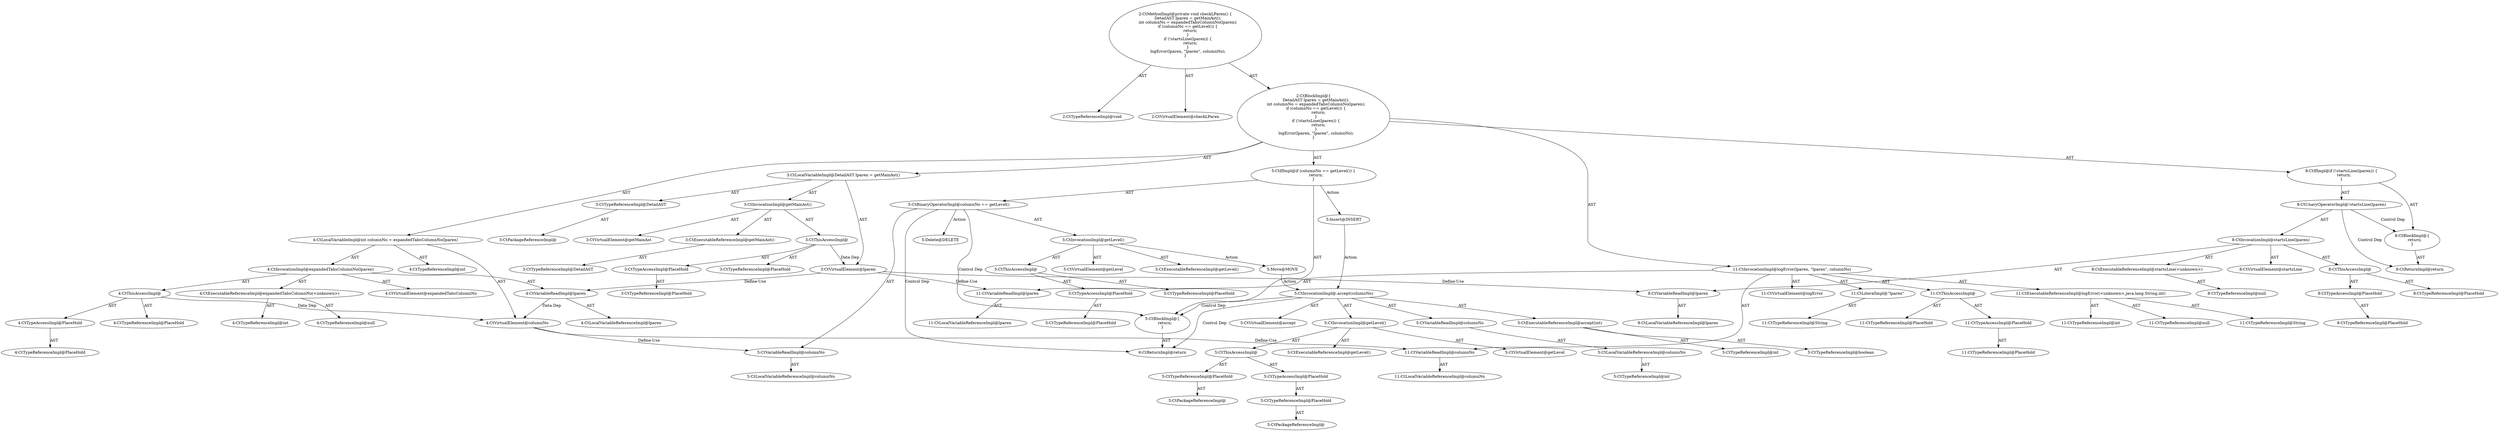 digraph "checkLParen#?" {
0 [label="2:CtTypeReferenceImpl@void" shape=ellipse]
1 [label="2:CtVirtualElement@checkLParen" shape=ellipse]
2 [label="3:CtTypeReferenceImpl@DetailAST" shape=ellipse]
3 [label="3:CtPackageReferenceImpl@" shape=ellipse]
4 [label="3:CtExecutableReferenceImpl@getMainAst()" shape=ellipse]
5 [label="3:CtTypeReferenceImpl@DetailAST" shape=ellipse]
6 [label="3:CtVirtualElement@getMainAst" shape=ellipse]
7 [label="3:CtTypeAccessImpl@PlaceHold" shape=ellipse]
8 [label="3:CtTypeReferenceImpl@PlaceHold" shape=ellipse]
9 [label="3:CtThisAccessImpl@" shape=ellipse]
10 [label="3:CtTypeReferenceImpl@PlaceHold" shape=ellipse]
11 [label="3:CtInvocationImpl@getMainAst()" shape=ellipse]
12 [label="3:CtVirtualElement@lparen" shape=ellipse]
13 [label="3:CtLocalVariableImpl@DetailAST lparen = getMainAst()" shape=ellipse]
14 [label="4:CtTypeReferenceImpl@int" shape=ellipse]
15 [label="4:CtExecutableReferenceImpl@expandedTabsColumnNo(<unknown>)" shape=ellipse]
16 [label="4:CtTypeReferenceImpl@int" shape=ellipse]
17 [label="4:CtTypeReferenceImpl@null" shape=ellipse]
18 [label="4:CtVirtualElement@expandedTabsColumnNo" shape=ellipse]
19 [label="4:CtTypeAccessImpl@PlaceHold" shape=ellipse]
20 [label="4:CtTypeReferenceImpl@PlaceHold" shape=ellipse]
21 [label="4:CtThisAccessImpl@" shape=ellipse]
22 [label="4:CtTypeReferenceImpl@PlaceHold" shape=ellipse]
23 [label="4:CtVariableReadImpl@lparen" shape=ellipse]
24 [label="4:CtLocalVariableReferenceImpl@lparen" shape=ellipse]
25 [label="4:CtInvocationImpl@expandedTabsColumnNo(lparen)" shape=ellipse]
26 [label="4:CtVirtualElement@columnNo" shape=ellipse]
27 [label="4:CtLocalVariableImpl@int columnNo = expandedTabsColumnNo(lparen)" shape=ellipse]
28 [label="5:CtVariableReadImpl@columnNo" shape=ellipse]
29 [label="5:CtLocalVariableReferenceImpl@columnNo" shape=ellipse]
30 [label="5:CtExecutableReferenceImpl@getLevel()" shape=ellipse]
31 [label="5:CtVirtualElement@getLevel" shape=ellipse]
32 [label="5:CtTypeAccessImpl@PlaceHold" shape=ellipse]
33 [label="5:CtTypeReferenceImpl@PlaceHold" shape=ellipse]
34 [label="5:CtThisAccessImpl@" shape=ellipse]
35 [label="5:CtTypeReferenceImpl@PlaceHold" shape=ellipse]
36 [label="5:CtInvocationImpl@getLevel()" shape=ellipse]
37 [label="5:CtBinaryOperatorImpl@columnNo == getLevel()" shape=ellipse]
38 [label="6:CtReturnImpl@return" shape=ellipse]
39 [label="5:CtBlockImpl@\{
    return;
\}" shape=ellipse]
40 [label="5:CtIfImpl@if (columnNo == getLevel()) \{
    return;
\}" shape=ellipse]
41 [label="8:CtExecutableReferenceImpl@startsLine(<unknown>)" shape=ellipse]
42 [label="8:CtTypeReferenceImpl@null" shape=ellipse]
43 [label="8:CtVirtualElement@startsLine" shape=ellipse]
44 [label="8:CtTypeAccessImpl@PlaceHold" shape=ellipse]
45 [label="8:CtTypeReferenceImpl@PlaceHold" shape=ellipse]
46 [label="8:CtThisAccessImpl@" shape=ellipse]
47 [label="8:CtTypeReferenceImpl@PlaceHold" shape=ellipse]
48 [label="8:CtVariableReadImpl@lparen" shape=ellipse]
49 [label="8:CtLocalVariableReferenceImpl@lparen" shape=ellipse]
50 [label="8:CtInvocationImpl@startsLine(lparen)" shape=ellipse]
51 [label="8:CtUnaryOperatorImpl@!startsLine(lparen)" shape=ellipse]
52 [label="9:CtReturnImpl@return" shape=ellipse]
53 [label="8:CtBlockImpl@\{
    return;
\}" shape=ellipse]
54 [label="8:CtIfImpl@if (!startsLine(lparen)) \{
    return;
\}" shape=ellipse]
55 [label="11:CtExecutableReferenceImpl@logError(<unknown>,java.lang.String,int)" shape=ellipse]
56 [label="11:CtTypeReferenceImpl@null" shape=ellipse]
57 [label="11:CtTypeReferenceImpl@String" shape=ellipse]
58 [label="11:CtTypeReferenceImpl@int" shape=ellipse]
59 [label="11:CtVirtualElement@logError" shape=ellipse]
60 [label="11:CtTypeAccessImpl@PlaceHold" shape=ellipse]
61 [label="11:CtTypeReferenceImpl@PlaceHold" shape=ellipse]
62 [label="11:CtThisAccessImpl@" shape=ellipse]
63 [label="11:CtTypeReferenceImpl@PlaceHold" shape=ellipse]
64 [label="11:CtVariableReadImpl@lparen" shape=ellipse]
65 [label="11:CtLocalVariableReferenceImpl@lparen" shape=ellipse]
66 [label="11:CtLiteralImpl@\"lparen\"" shape=ellipse]
67 [label="11:CtTypeReferenceImpl@String" shape=ellipse]
68 [label="11:CtVariableReadImpl@columnNo" shape=ellipse]
69 [label="11:CtLocalVariableReferenceImpl@columnNo" shape=ellipse]
70 [label="11:CtInvocationImpl@logError(lparen, \"lparen\", columnNo)" shape=ellipse]
71 [label="2:CtBlockImpl@\{
    DetailAST lparen = getMainAst();
    int columnNo = expandedTabsColumnNo(lparen);
    if (columnNo == getLevel()) \{
        return;
    \}
    if (!startsLine(lparen)) \{
        return;
    \}
    logError(lparen, \"lparen\", columnNo);
\}" shape=ellipse]
72 [label="2:CtMethodImpl@private void checkLParen() \{
    DetailAST lparen = getMainAst();
    int columnNo = expandedTabsColumnNo(lparen);
    if (columnNo == getLevel()) \{
        return;
    \}
    if (!startsLine(lparen)) \{
        return;
    \}
    logError(lparen, \"lparen\", columnNo);
\}" shape=ellipse]
73 [label="5:Delete@DELETE" shape=ellipse]
74 [label="5:Insert@INSERT" shape=ellipse]
75 [label="5:CtPackageReferenceImpl@" shape=ellipse]
76 [label="5:CtTypeReferenceImpl@PlaceHold" shape=ellipse]
77 [label="5:CtPackageReferenceImpl@" shape=ellipse]
78 [label="5:CtTypeReferenceImpl@PlaceHold" shape=ellipse]
79 [label="5:CtTypeAccessImpl@PlaceHold" shape=ellipse]
80 [label="5:CtThisAccessImpl@" shape=ellipse]
81 [label="5:CtExecutableReferenceImpl@getLevel()" shape=ellipse]
82 [label="5:CtInvocationImpl@getLevel()" shape=ellipse]
83 [label="5:CtVirtualElement@getLevel" shape=ellipse]
84 [label="5:CtTypeReferenceImpl@boolean" shape=ellipse]
85 [label="5:CtTypeReferenceImpl@int" shape=ellipse]
86 [label="5:CtExecutableReferenceImpl@accept(int)" shape=ellipse]
87 [label="5:CtTypeReferenceImpl@int" shape=ellipse]
88 [label="5:CtLocalVariableReferenceImpl@columnNo" shape=ellipse]
89 [label="5:CtVariableReadImpl@columnNo" shape=ellipse]
90 [label="5:CtInvocationImpl@.accept(columnNo)" shape=ellipse]
91 [label="5:CtVirtualElement@accept" shape=ellipse]
92 [label="5:Move@MOVE" shape=ellipse]
2 -> 3 [label="AST"];
4 -> 5 [label="AST"];
7 -> 8 [label="AST"];
9 -> 10 [label="AST"];
9 -> 7 [label="AST"];
9 -> 12 [label="Data Dep"];
11 -> 6 [label="AST"];
11 -> 9 [label="AST"];
11 -> 4 [label="AST"];
12 -> 23 [label="Define-Use"];
12 -> 48 [label="Define-Use"];
12 -> 64 [label="Define-Use"];
13 -> 12 [label="AST"];
13 -> 2 [label="AST"];
13 -> 11 [label="AST"];
15 -> 16 [label="AST"];
15 -> 17 [label="AST"];
19 -> 20 [label="AST"];
21 -> 22 [label="AST"];
21 -> 19 [label="AST"];
21 -> 26 [label="Data Dep"];
23 -> 24 [label="AST"];
23 -> 26 [label="Data Dep"];
25 -> 18 [label="AST"];
25 -> 21 [label="AST"];
25 -> 15 [label="AST"];
25 -> 23 [label="AST"];
26 -> 28 [label="Define-Use"];
26 -> 68 [label="Define-Use"];
27 -> 26 [label="AST"];
27 -> 14 [label="AST"];
27 -> 25 [label="AST"];
28 -> 29 [label="AST"];
32 -> 33 [label="AST"];
34 -> 35 [label="AST"];
34 -> 32 [label="AST"];
36 -> 31 [label="AST"];
36 -> 34 [label="AST"];
36 -> 30 [label="AST"];
36 -> 92 [label="Action"];
37 -> 28 [label="AST"];
37 -> 36 [label="AST"];
37 -> 39 [label="Control Dep"];
37 -> 38 [label="Control Dep"];
37 -> 73 [label="Action"];
39 -> 38 [label="AST"];
40 -> 37 [label="AST"];
40 -> 39 [label="AST"];
40 -> 74 [label="Action"];
41 -> 42 [label="AST"];
44 -> 45 [label="AST"];
46 -> 47 [label="AST"];
46 -> 44 [label="AST"];
48 -> 49 [label="AST"];
50 -> 43 [label="AST"];
50 -> 46 [label="AST"];
50 -> 41 [label="AST"];
50 -> 48 [label="AST"];
51 -> 50 [label="AST"];
51 -> 53 [label="Control Dep"];
51 -> 52 [label="Control Dep"];
53 -> 52 [label="AST"];
54 -> 51 [label="AST"];
54 -> 53 [label="AST"];
55 -> 56 [label="AST"];
55 -> 57 [label="AST"];
55 -> 58 [label="AST"];
60 -> 61 [label="AST"];
62 -> 63 [label="AST"];
62 -> 60 [label="AST"];
64 -> 65 [label="AST"];
66 -> 67 [label="AST"];
68 -> 69 [label="AST"];
70 -> 59 [label="AST"];
70 -> 62 [label="AST"];
70 -> 55 [label="AST"];
70 -> 64 [label="AST"];
70 -> 66 [label="AST"];
70 -> 68 [label="AST"];
71 -> 13 [label="AST"];
71 -> 27 [label="AST"];
71 -> 40 [label="AST"];
71 -> 54 [label="AST"];
71 -> 70 [label="AST"];
72 -> 1 [label="AST"];
72 -> 0 [label="AST"];
72 -> 71 [label="AST"];
74 -> 90 [label="Action"];
76 -> 75 [label="AST"];
78 -> 77 [label="AST"];
79 -> 78 [label="AST"];
80 -> 76 [label="AST"];
80 -> 79 [label="AST"];
82 -> 83 [label="AST"];
82 -> 80 [label="AST"];
82 -> 81 [label="AST"];
86 -> 84 [label="AST"];
86 -> 85 [label="AST"];
88 -> 87 [label="AST"];
89 -> 88 [label="AST"];
90 -> 91 [label="AST"];
90 -> 82 [label="AST"];
90 -> 86 [label="AST"];
90 -> 89 [label="AST"];
90 -> 39 [label="Control Dep"];
90 -> 38 [label="Control Dep"];
92 -> 90 [label="Action"];
}